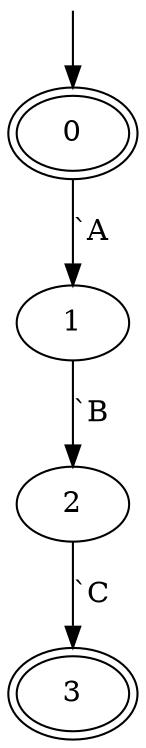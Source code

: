 digraph automaton
{
  __INVISIBLE_NODE_0__ [label= "", shape=none,height=.0,width=.0] ;
  __INVISIBLE_NODE_0__ -> 0 ;
  0 [peripheries=2] ;
  3 [peripheries=2] ;
  0 -> 1 [label="`A"] ;
  1 -> 2 [label="`B"] ;
  2 -> 3 [label="`C"] ;
}